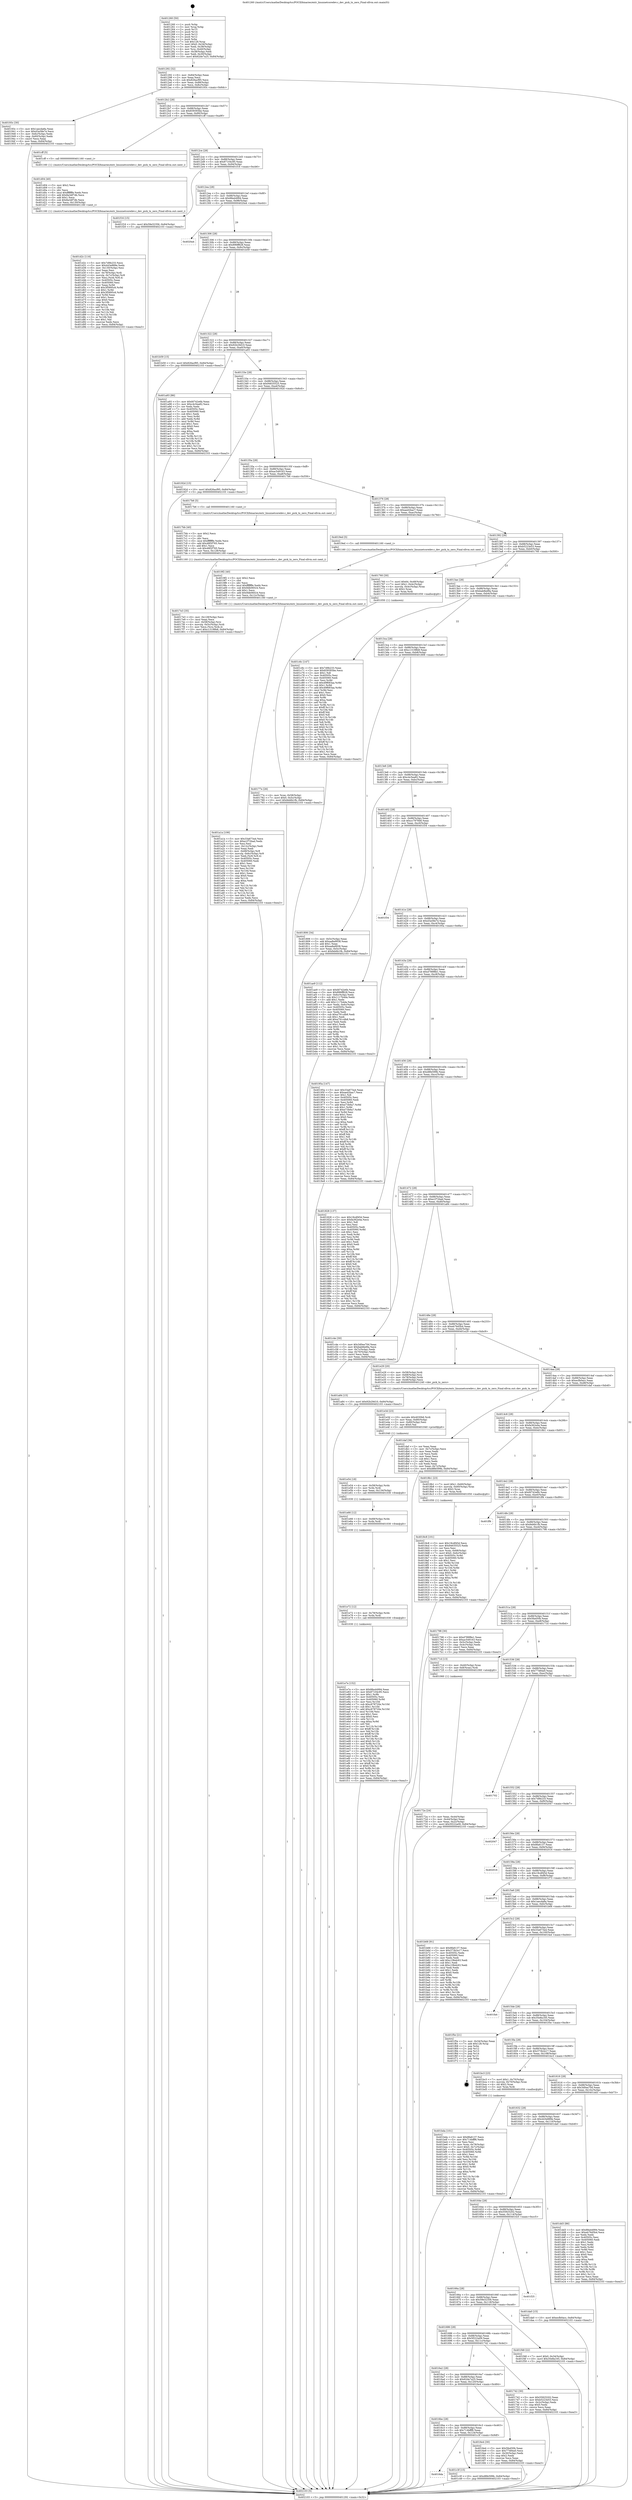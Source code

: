 digraph "0x401260" {
  label = "0x401260 (/mnt/c/Users/mathe/Desktop/tcc/POCII/binaries/extr_linuxnetcoredev.c_dev_pick_tx_zero_Final-ollvm.out::main(0))"
  labelloc = "t"
  node[shape=record]

  Entry [label="",width=0.3,height=0.3,shape=circle,fillcolor=black,style=filled]
  "0x401292" [label="{
     0x401292 [32]\l
     | [instrs]\l
     &nbsp;&nbsp;0x401292 \<+6\>: mov -0x84(%rbp),%eax\l
     &nbsp;&nbsp;0x401298 \<+2\>: mov %eax,%ecx\l
     &nbsp;&nbsp;0x40129a \<+6\>: sub $0x826acf95,%ecx\l
     &nbsp;&nbsp;0x4012a0 \<+6\>: mov %eax,-0x88(%rbp)\l
     &nbsp;&nbsp;0x4012a6 \<+6\>: mov %ecx,-0x8c(%rbp)\l
     &nbsp;&nbsp;0x4012ac \<+6\>: je 000000000040193c \<main+0x6dc\>\l
  }"]
  "0x40193c" [label="{
     0x40193c [30]\l
     | [instrs]\l
     &nbsp;&nbsp;0x40193c \<+5\>: mov $0x1aecda8a,%eax\l
     &nbsp;&nbsp;0x401941 \<+5\>: mov $0xd3a58e7e,%ecx\l
     &nbsp;&nbsp;0x401946 \<+3\>: mov -0x6c(%rbp),%edx\l
     &nbsp;&nbsp;0x401949 \<+3\>: cmp -0x60(%rbp),%edx\l
     &nbsp;&nbsp;0x40194c \<+3\>: cmovl %ecx,%eax\l
     &nbsp;&nbsp;0x40194f \<+6\>: mov %eax,-0x84(%rbp)\l
     &nbsp;&nbsp;0x401955 \<+5\>: jmp 0000000000402103 \<main+0xea3\>\l
  }"]
  "0x4012b2" [label="{
     0x4012b2 [28]\l
     | [instrs]\l
     &nbsp;&nbsp;0x4012b2 \<+5\>: jmp 00000000004012b7 \<main+0x57\>\l
     &nbsp;&nbsp;0x4012b7 \<+6\>: mov -0x88(%rbp),%eax\l
     &nbsp;&nbsp;0x4012bd \<+5\>: sub $0x839393be,%eax\l
     &nbsp;&nbsp;0x4012c2 \<+6\>: mov %eax,-0x90(%rbp)\l
     &nbsp;&nbsp;0x4012c8 \<+6\>: je 0000000000401cff \<main+0xa9f\>\l
  }"]
  Exit [label="",width=0.3,height=0.3,shape=circle,fillcolor=black,style=filled,peripheries=2]
  "0x401cff" [label="{
     0x401cff [5]\l
     | [instrs]\l
     &nbsp;&nbsp;0x401cff \<+5\>: call 0000000000401160 \<next_i\>\l
     | [calls]\l
     &nbsp;&nbsp;0x401160 \{1\} (/mnt/c/Users/mathe/Desktop/tcc/POCII/binaries/extr_linuxnetcoredev.c_dev_pick_tx_zero_Final-ollvm.out::next_i)\l
  }"]
  "0x4012ce" [label="{
     0x4012ce [28]\l
     | [instrs]\l
     &nbsp;&nbsp;0x4012ce \<+5\>: jmp 00000000004012d3 \<main+0x73\>\l
     &nbsp;&nbsp;0x4012d3 \<+6\>: mov -0x88(%rbp),%eax\l
     &nbsp;&nbsp;0x4012d9 \<+5\>: sub $0x87104c95,%eax\l
     &nbsp;&nbsp;0x4012de \<+6\>: mov %eax,-0x94(%rbp)\l
     &nbsp;&nbsp;0x4012e4 \<+6\>: je 0000000000401f16 \<main+0xcb6\>\l
  }"]
  "0x401e7e" [label="{
     0x401e7e [152]\l
     | [instrs]\l
     &nbsp;&nbsp;0x401e7e \<+5\>: mov $0x88a44994,%eax\l
     &nbsp;&nbsp;0x401e83 \<+5\>: mov $0x87104c95,%ecx\l
     &nbsp;&nbsp;0x401e88 \<+3\>: mov $0x1,%r8b\l
     &nbsp;&nbsp;0x401e8b \<+7\>: mov 0x40505c,%esi\l
     &nbsp;&nbsp;0x401e92 \<+8\>: mov 0x405060,%r9d\l
     &nbsp;&nbsp;0x401e9a \<+3\>: mov %esi,%r10d\l
     &nbsp;&nbsp;0x401e9d \<+7\>: sub $0xc678720e,%r10d\l
     &nbsp;&nbsp;0x401ea4 \<+4\>: sub $0x1,%r10d\l
     &nbsp;&nbsp;0x401ea8 \<+7\>: add $0xc678720e,%r10d\l
     &nbsp;&nbsp;0x401eaf \<+4\>: imul %r10d,%esi\l
     &nbsp;&nbsp;0x401eb3 \<+3\>: and $0x1,%esi\l
     &nbsp;&nbsp;0x401eb6 \<+3\>: cmp $0x0,%esi\l
     &nbsp;&nbsp;0x401eb9 \<+4\>: sete %r11b\l
     &nbsp;&nbsp;0x401ebd \<+4\>: cmp $0xa,%r9d\l
     &nbsp;&nbsp;0x401ec1 \<+3\>: setl %bl\l
     &nbsp;&nbsp;0x401ec4 \<+3\>: mov %r11b,%r14b\l
     &nbsp;&nbsp;0x401ec7 \<+4\>: xor $0xff,%r14b\l
     &nbsp;&nbsp;0x401ecb \<+3\>: mov %bl,%r15b\l
     &nbsp;&nbsp;0x401ece \<+4\>: xor $0xff,%r15b\l
     &nbsp;&nbsp;0x401ed2 \<+4\>: xor $0x0,%r8b\l
     &nbsp;&nbsp;0x401ed6 \<+3\>: mov %r14b,%r12b\l
     &nbsp;&nbsp;0x401ed9 \<+4\>: and $0x0,%r12b\l
     &nbsp;&nbsp;0x401edd \<+3\>: and %r8b,%r11b\l
     &nbsp;&nbsp;0x401ee0 \<+3\>: mov %r15b,%r13b\l
     &nbsp;&nbsp;0x401ee3 \<+4\>: and $0x0,%r13b\l
     &nbsp;&nbsp;0x401ee7 \<+3\>: and %r8b,%bl\l
     &nbsp;&nbsp;0x401eea \<+3\>: or %r11b,%r12b\l
     &nbsp;&nbsp;0x401eed \<+3\>: or %bl,%r13b\l
     &nbsp;&nbsp;0x401ef0 \<+3\>: xor %r13b,%r12b\l
     &nbsp;&nbsp;0x401ef3 \<+3\>: or %r15b,%r14b\l
     &nbsp;&nbsp;0x401ef6 \<+4\>: xor $0xff,%r14b\l
     &nbsp;&nbsp;0x401efa \<+4\>: or $0x0,%r8b\l
     &nbsp;&nbsp;0x401efe \<+3\>: and %r8b,%r14b\l
     &nbsp;&nbsp;0x401f01 \<+3\>: or %r14b,%r12b\l
     &nbsp;&nbsp;0x401f04 \<+4\>: test $0x1,%r12b\l
     &nbsp;&nbsp;0x401f08 \<+3\>: cmovne %ecx,%eax\l
     &nbsp;&nbsp;0x401f0b \<+6\>: mov %eax,-0x84(%rbp)\l
     &nbsp;&nbsp;0x401f11 \<+5\>: jmp 0000000000402103 \<main+0xea3\>\l
  }"]
  "0x401f16" [label="{
     0x401f16 [15]\l
     | [instrs]\l
     &nbsp;&nbsp;0x401f16 \<+10\>: movl $0x59e32356,-0x84(%rbp)\l
     &nbsp;&nbsp;0x401f20 \<+5\>: jmp 0000000000402103 \<main+0xea3\>\l
  }"]
  "0x4012ea" [label="{
     0x4012ea [28]\l
     | [instrs]\l
     &nbsp;&nbsp;0x4012ea \<+5\>: jmp 00000000004012ef \<main+0x8f\>\l
     &nbsp;&nbsp;0x4012ef \<+6\>: mov -0x88(%rbp),%eax\l
     &nbsp;&nbsp;0x4012f5 \<+5\>: sub $0x88a44994,%eax\l
     &nbsp;&nbsp;0x4012fa \<+6\>: mov %eax,-0x98(%rbp)\l
     &nbsp;&nbsp;0x401300 \<+6\>: je 00000000004020a4 \<main+0xe44\>\l
  }"]
  "0x401e72" [label="{
     0x401e72 [12]\l
     | [instrs]\l
     &nbsp;&nbsp;0x401e72 \<+4\>: mov -0x78(%rbp),%rdx\l
     &nbsp;&nbsp;0x401e76 \<+3\>: mov %rdx,%rdi\l
     &nbsp;&nbsp;0x401e79 \<+5\>: call 0000000000401030 \<free@plt\>\l
     | [calls]\l
     &nbsp;&nbsp;0x401030 \{1\} (unknown)\l
  }"]
  "0x4020a4" [label="{
     0x4020a4\l
  }", style=dashed]
  "0x401306" [label="{
     0x401306 [28]\l
     | [instrs]\l
     &nbsp;&nbsp;0x401306 \<+5\>: jmp 000000000040130b \<main+0xab\>\l
     &nbsp;&nbsp;0x40130b \<+6\>: mov -0x88(%rbp),%eax\l
     &nbsp;&nbsp;0x401311 \<+5\>: sub $0x896ff828,%eax\l
     &nbsp;&nbsp;0x401316 \<+6\>: mov %eax,-0x9c(%rbp)\l
     &nbsp;&nbsp;0x40131c \<+6\>: je 0000000000401b59 \<main+0x8f9\>\l
  }"]
  "0x401e66" [label="{
     0x401e66 [12]\l
     | [instrs]\l
     &nbsp;&nbsp;0x401e66 \<+4\>: mov -0x68(%rbp),%rdx\l
     &nbsp;&nbsp;0x401e6a \<+3\>: mov %rdx,%rdi\l
     &nbsp;&nbsp;0x401e6d \<+5\>: call 0000000000401030 \<free@plt\>\l
     | [calls]\l
     &nbsp;&nbsp;0x401030 \{1\} (unknown)\l
  }"]
  "0x401b59" [label="{
     0x401b59 [15]\l
     | [instrs]\l
     &nbsp;&nbsp;0x401b59 \<+10\>: movl $0x826acf95,-0x84(%rbp)\l
     &nbsp;&nbsp;0x401b63 \<+5\>: jmp 0000000000402103 \<main+0xea3\>\l
  }"]
  "0x401322" [label="{
     0x401322 [28]\l
     | [instrs]\l
     &nbsp;&nbsp;0x401322 \<+5\>: jmp 0000000000401327 \<main+0xc7\>\l
     &nbsp;&nbsp;0x401327 \<+6\>: mov -0x88(%rbp),%eax\l
     &nbsp;&nbsp;0x40132d \<+5\>: sub $0x92b29d10,%eax\l
     &nbsp;&nbsp;0x401332 \<+6\>: mov %eax,-0xa0(%rbp)\l
     &nbsp;&nbsp;0x401338 \<+6\>: je 0000000000401a93 \<main+0x833\>\l
  }"]
  "0x401e54" [label="{
     0x401e54 [18]\l
     | [instrs]\l
     &nbsp;&nbsp;0x401e54 \<+4\>: mov -0x58(%rbp),%rdx\l
     &nbsp;&nbsp;0x401e58 \<+3\>: mov %rdx,%rdi\l
     &nbsp;&nbsp;0x401e5b \<+6\>: mov %eax,-0x134(%rbp)\l
     &nbsp;&nbsp;0x401e61 \<+5\>: call 0000000000401030 \<free@plt\>\l
     | [calls]\l
     &nbsp;&nbsp;0x401030 \{1\} (unknown)\l
  }"]
  "0x401a93" [label="{
     0x401a93 [86]\l
     | [instrs]\l
     &nbsp;&nbsp;0x401a93 \<+5\>: mov $0xfd742e6b,%eax\l
     &nbsp;&nbsp;0x401a98 \<+5\>: mov $0xc4c5ea82,%ecx\l
     &nbsp;&nbsp;0x401a9d \<+2\>: xor %edx,%edx\l
     &nbsp;&nbsp;0x401a9f \<+7\>: mov 0x40505c,%esi\l
     &nbsp;&nbsp;0x401aa6 \<+7\>: mov 0x405060,%edi\l
     &nbsp;&nbsp;0x401aad \<+3\>: sub $0x1,%edx\l
     &nbsp;&nbsp;0x401ab0 \<+3\>: mov %esi,%r8d\l
     &nbsp;&nbsp;0x401ab3 \<+3\>: add %edx,%r8d\l
     &nbsp;&nbsp;0x401ab6 \<+4\>: imul %r8d,%esi\l
     &nbsp;&nbsp;0x401aba \<+3\>: and $0x1,%esi\l
     &nbsp;&nbsp;0x401abd \<+3\>: cmp $0x0,%esi\l
     &nbsp;&nbsp;0x401ac0 \<+4\>: sete %r9b\l
     &nbsp;&nbsp;0x401ac4 \<+3\>: cmp $0xa,%edi\l
     &nbsp;&nbsp;0x401ac7 \<+4\>: setl %r10b\l
     &nbsp;&nbsp;0x401acb \<+3\>: mov %r9b,%r11b\l
     &nbsp;&nbsp;0x401ace \<+3\>: and %r10b,%r11b\l
     &nbsp;&nbsp;0x401ad1 \<+3\>: xor %r10b,%r9b\l
     &nbsp;&nbsp;0x401ad4 \<+3\>: or %r9b,%r11b\l
     &nbsp;&nbsp;0x401ad7 \<+4\>: test $0x1,%r11b\l
     &nbsp;&nbsp;0x401adb \<+3\>: cmovne %ecx,%eax\l
     &nbsp;&nbsp;0x401ade \<+6\>: mov %eax,-0x84(%rbp)\l
     &nbsp;&nbsp;0x401ae4 \<+5\>: jmp 0000000000402103 \<main+0xea3\>\l
  }"]
  "0x40133e" [label="{
     0x40133e [28]\l
     | [instrs]\l
     &nbsp;&nbsp;0x40133e \<+5\>: jmp 0000000000401343 \<main+0xe3\>\l
     &nbsp;&nbsp;0x401343 \<+6\>: mov -0x88(%rbp),%eax\l
     &nbsp;&nbsp;0x401349 \<+5\>: sub $0x94635525,%eax\l
     &nbsp;&nbsp;0x40134e \<+6\>: mov %eax,-0xa4(%rbp)\l
     &nbsp;&nbsp;0x401354 \<+6\>: je 000000000040192d \<main+0x6cd\>\l
  }"]
  "0x401e3d" [label="{
     0x401e3d [23]\l
     | [instrs]\l
     &nbsp;&nbsp;0x401e3d \<+10\>: movabs $0x4030b6,%rdi\l
     &nbsp;&nbsp;0x401e47 \<+3\>: mov %eax,-0x80(%rbp)\l
     &nbsp;&nbsp;0x401e4a \<+3\>: mov -0x80(%rbp),%esi\l
     &nbsp;&nbsp;0x401e4d \<+2\>: mov $0x0,%al\l
     &nbsp;&nbsp;0x401e4f \<+5\>: call 0000000000401040 \<printf@plt\>\l
     | [calls]\l
     &nbsp;&nbsp;0x401040 \{1\} (unknown)\l
  }"]
  "0x40192d" [label="{
     0x40192d [15]\l
     | [instrs]\l
     &nbsp;&nbsp;0x40192d \<+10\>: movl $0x826acf95,-0x84(%rbp)\l
     &nbsp;&nbsp;0x401937 \<+5\>: jmp 0000000000402103 \<main+0xea3\>\l
  }"]
  "0x40135a" [label="{
     0x40135a [28]\l
     | [instrs]\l
     &nbsp;&nbsp;0x40135a \<+5\>: jmp 000000000040135f \<main+0xff\>\l
     &nbsp;&nbsp;0x40135f \<+6\>: mov -0x88(%rbp),%eax\l
     &nbsp;&nbsp;0x401365 \<+5\>: sub $0xac549163,%eax\l
     &nbsp;&nbsp;0x40136a \<+6\>: mov %eax,-0xa8(%rbp)\l
     &nbsp;&nbsp;0x401370 \<+6\>: je 00000000004017b6 \<main+0x556\>\l
  }"]
  "0x401d2c" [label="{
     0x401d2c [116]\l
     | [instrs]\l
     &nbsp;&nbsp;0x401d2c \<+5\>: mov $0x7d9b233,%ecx\l
     &nbsp;&nbsp;0x401d31 \<+5\>: mov $0x443e889e,%edx\l
     &nbsp;&nbsp;0x401d36 \<+6\>: mov -0x130(%rbp),%esi\l
     &nbsp;&nbsp;0x401d3c \<+3\>: imul %eax,%esi\l
     &nbsp;&nbsp;0x401d3f \<+4\>: mov -0x78(%rbp),%rdi\l
     &nbsp;&nbsp;0x401d43 \<+4\>: movslq -0x7c(%rbp),%r8\l
     &nbsp;&nbsp;0x401d47 \<+4\>: mov %esi,(%rdi,%r8,4)\l
     &nbsp;&nbsp;0x401d4b \<+7\>: mov 0x40505c,%eax\l
     &nbsp;&nbsp;0x401d52 \<+7\>: mov 0x405060,%esi\l
     &nbsp;&nbsp;0x401d59 \<+3\>: mov %eax,%r9d\l
     &nbsp;&nbsp;0x401d5c \<+7\>: add $0x3f5895c6,%r9d\l
     &nbsp;&nbsp;0x401d63 \<+4\>: sub $0x1,%r9d\l
     &nbsp;&nbsp;0x401d67 \<+7\>: sub $0x3f5895c6,%r9d\l
     &nbsp;&nbsp;0x401d6e \<+4\>: imul %r9d,%eax\l
     &nbsp;&nbsp;0x401d72 \<+3\>: and $0x1,%eax\l
     &nbsp;&nbsp;0x401d75 \<+3\>: cmp $0x0,%eax\l
     &nbsp;&nbsp;0x401d78 \<+4\>: sete %r10b\l
     &nbsp;&nbsp;0x401d7c \<+3\>: cmp $0xa,%esi\l
     &nbsp;&nbsp;0x401d7f \<+4\>: setl %r11b\l
     &nbsp;&nbsp;0x401d83 \<+3\>: mov %r10b,%bl\l
     &nbsp;&nbsp;0x401d86 \<+3\>: and %r11b,%bl\l
     &nbsp;&nbsp;0x401d89 \<+3\>: xor %r11b,%r10b\l
     &nbsp;&nbsp;0x401d8c \<+3\>: or %r10b,%bl\l
     &nbsp;&nbsp;0x401d8f \<+3\>: test $0x1,%bl\l
     &nbsp;&nbsp;0x401d92 \<+3\>: cmovne %edx,%ecx\l
     &nbsp;&nbsp;0x401d95 \<+6\>: mov %ecx,-0x84(%rbp)\l
     &nbsp;&nbsp;0x401d9b \<+5\>: jmp 0000000000402103 \<main+0xea3\>\l
  }"]
  "0x4017b6" [label="{
     0x4017b6 [5]\l
     | [instrs]\l
     &nbsp;&nbsp;0x4017b6 \<+5\>: call 0000000000401160 \<next_i\>\l
     | [calls]\l
     &nbsp;&nbsp;0x401160 \{1\} (/mnt/c/Users/mathe/Desktop/tcc/POCII/binaries/extr_linuxnetcoredev.c_dev_pick_tx_zero_Final-ollvm.out::next_i)\l
  }"]
  "0x401376" [label="{
     0x401376 [28]\l
     | [instrs]\l
     &nbsp;&nbsp;0x401376 \<+5\>: jmp 000000000040137b \<main+0x11b\>\l
     &nbsp;&nbsp;0x40137b \<+6\>: mov -0x88(%rbp),%eax\l
     &nbsp;&nbsp;0x401381 \<+5\>: sub $0xaed2bac7,%eax\l
     &nbsp;&nbsp;0x401386 \<+6\>: mov %eax,-0xac(%rbp)\l
     &nbsp;&nbsp;0x40138c \<+6\>: je 00000000004019ed \<main+0x78d\>\l
  }"]
  "0x401d04" [label="{
     0x401d04 [40]\l
     | [instrs]\l
     &nbsp;&nbsp;0x401d04 \<+5\>: mov $0x2,%ecx\l
     &nbsp;&nbsp;0x401d09 \<+1\>: cltd\l
     &nbsp;&nbsp;0x401d0a \<+2\>: idiv %ecx\l
     &nbsp;&nbsp;0x401d0c \<+6\>: imul $0xfffffffe,%edx,%ecx\l
     &nbsp;&nbsp;0x401d12 \<+6\>: add $0x8a3df7db,%ecx\l
     &nbsp;&nbsp;0x401d18 \<+3\>: add $0x1,%ecx\l
     &nbsp;&nbsp;0x401d1b \<+6\>: sub $0x8a3df7db,%ecx\l
     &nbsp;&nbsp;0x401d21 \<+6\>: mov %ecx,-0x130(%rbp)\l
     &nbsp;&nbsp;0x401d27 \<+5\>: call 0000000000401160 \<next_i\>\l
     | [calls]\l
     &nbsp;&nbsp;0x401160 \{1\} (/mnt/c/Users/mathe/Desktop/tcc/POCII/binaries/extr_linuxnetcoredev.c_dev_pick_tx_zero_Final-ollvm.out::next_i)\l
  }"]
  "0x4019ed" [label="{
     0x4019ed [5]\l
     | [instrs]\l
     &nbsp;&nbsp;0x4019ed \<+5\>: call 0000000000401160 \<next_i\>\l
     | [calls]\l
     &nbsp;&nbsp;0x401160 \{1\} (/mnt/c/Users/mathe/Desktop/tcc/POCII/binaries/extr_linuxnetcoredev.c_dev_pick_tx_zero_Final-ollvm.out::next_i)\l
  }"]
  "0x401392" [label="{
     0x401392 [28]\l
     | [instrs]\l
     &nbsp;&nbsp;0x401392 \<+5\>: jmp 0000000000401397 \<main+0x137\>\l
     &nbsp;&nbsp;0x401397 \<+6\>: mov -0x88(%rbp),%eax\l
     &nbsp;&nbsp;0x40139d \<+5\>: sub $0xb5223e53,%eax\l
     &nbsp;&nbsp;0x4013a2 \<+6\>: mov %eax,-0xb0(%rbp)\l
     &nbsp;&nbsp;0x4013a8 \<+6\>: je 0000000000401760 \<main+0x500\>\l
  }"]
  "0x4016da" [label="{
     0x4016da\l
  }", style=dashed]
  "0x401760" [label="{
     0x401760 [30]\l
     | [instrs]\l
     &nbsp;&nbsp;0x401760 \<+7\>: movl $0x64,-0x48(%rbp)\l
     &nbsp;&nbsp;0x401767 \<+7\>: movl $0x1,-0x4c(%rbp)\l
     &nbsp;&nbsp;0x40176e \<+4\>: movslq -0x4c(%rbp),%rax\l
     &nbsp;&nbsp;0x401772 \<+4\>: shl $0x2,%rax\l
     &nbsp;&nbsp;0x401776 \<+3\>: mov %rax,%rdi\l
     &nbsp;&nbsp;0x401779 \<+5\>: call 0000000000401050 \<malloc@plt\>\l
     | [calls]\l
     &nbsp;&nbsp;0x401050 \{1\} (unknown)\l
  }"]
  "0x4013ae" [label="{
     0x4013ae [28]\l
     | [instrs]\l
     &nbsp;&nbsp;0x4013ae \<+5\>: jmp 00000000004013b3 \<main+0x153\>\l
     &nbsp;&nbsp;0x4013b3 \<+6\>: mov -0x88(%rbp),%eax\l
     &nbsp;&nbsp;0x4013b9 \<+5\>: sub $0xbab8ed9a,%eax\l
     &nbsp;&nbsp;0x4013be \<+6\>: mov %eax,-0xb4(%rbp)\l
     &nbsp;&nbsp;0x4013c4 \<+6\>: je 0000000000401c6c \<main+0xa0c\>\l
  }"]
  "0x401c3f" [label="{
     0x401c3f [15]\l
     | [instrs]\l
     &nbsp;&nbsp;0x401c3f \<+10\>: movl $0xd8fe599b,-0x84(%rbp)\l
     &nbsp;&nbsp;0x401c49 \<+5\>: jmp 0000000000402103 \<main+0xea3\>\l
  }"]
  "0x401c6c" [label="{
     0x401c6c [147]\l
     | [instrs]\l
     &nbsp;&nbsp;0x401c6c \<+5\>: mov $0x7d9b233,%eax\l
     &nbsp;&nbsp;0x401c71 \<+5\>: mov $0x839393be,%ecx\l
     &nbsp;&nbsp;0x401c76 \<+2\>: mov $0x1,%dl\l
     &nbsp;&nbsp;0x401c78 \<+7\>: mov 0x40505c,%esi\l
     &nbsp;&nbsp;0x401c7f \<+7\>: mov 0x405060,%edi\l
     &nbsp;&nbsp;0x401c86 \<+3\>: mov %esi,%r8d\l
     &nbsp;&nbsp;0x401c89 \<+7\>: sub $0x49f683aa,%r8d\l
     &nbsp;&nbsp;0x401c90 \<+4\>: sub $0x1,%r8d\l
     &nbsp;&nbsp;0x401c94 \<+7\>: add $0x49f683aa,%r8d\l
     &nbsp;&nbsp;0x401c9b \<+4\>: imul %r8d,%esi\l
     &nbsp;&nbsp;0x401c9f \<+3\>: and $0x1,%esi\l
     &nbsp;&nbsp;0x401ca2 \<+3\>: cmp $0x0,%esi\l
     &nbsp;&nbsp;0x401ca5 \<+4\>: sete %r9b\l
     &nbsp;&nbsp;0x401ca9 \<+3\>: cmp $0xa,%edi\l
     &nbsp;&nbsp;0x401cac \<+4\>: setl %r10b\l
     &nbsp;&nbsp;0x401cb0 \<+3\>: mov %r9b,%r11b\l
     &nbsp;&nbsp;0x401cb3 \<+4\>: xor $0xff,%r11b\l
     &nbsp;&nbsp;0x401cb7 \<+3\>: mov %r10b,%bl\l
     &nbsp;&nbsp;0x401cba \<+3\>: xor $0xff,%bl\l
     &nbsp;&nbsp;0x401cbd \<+3\>: xor $0x0,%dl\l
     &nbsp;&nbsp;0x401cc0 \<+3\>: mov %r11b,%r14b\l
     &nbsp;&nbsp;0x401cc3 \<+4\>: and $0x0,%r14b\l
     &nbsp;&nbsp;0x401cc7 \<+3\>: and %dl,%r9b\l
     &nbsp;&nbsp;0x401cca \<+3\>: mov %bl,%r15b\l
     &nbsp;&nbsp;0x401ccd \<+4\>: and $0x0,%r15b\l
     &nbsp;&nbsp;0x401cd1 \<+3\>: and %dl,%r10b\l
     &nbsp;&nbsp;0x401cd4 \<+3\>: or %r9b,%r14b\l
     &nbsp;&nbsp;0x401cd7 \<+3\>: or %r10b,%r15b\l
     &nbsp;&nbsp;0x401cda \<+3\>: xor %r15b,%r14b\l
     &nbsp;&nbsp;0x401cdd \<+3\>: or %bl,%r11b\l
     &nbsp;&nbsp;0x401ce0 \<+4\>: xor $0xff,%r11b\l
     &nbsp;&nbsp;0x401ce4 \<+3\>: or $0x0,%dl\l
     &nbsp;&nbsp;0x401ce7 \<+3\>: and %dl,%r11b\l
     &nbsp;&nbsp;0x401cea \<+3\>: or %r11b,%r14b\l
     &nbsp;&nbsp;0x401ced \<+4\>: test $0x1,%r14b\l
     &nbsp;&nbsp;0x401cf1 \<+3\>: cmovne %ecx,%eax\l
     &nbsp;&nbsp;0x401cf4 \<+6\>: mov %eax,-0x84(%rbp)\l
     &nbsp;&nbsp;0x401cfa \<+5\>: jmp 0000000000402103 \<main+0xea3\>\l
  }"]
  "0x4013ca" [label="{
     0x4013ca [28]\l
     | [instrs]\l
     &nbsp;&nbsp;0x4013ca \<+5\>: jmp 00000000004013cf \<main+0x16f\>\l
     &nbsp;&nbsp;0x4013cf \<+6\>: mov -0x88(%rbp),%eax\l
     &nbsp;&nbsp;0x4013d5 \<+5\>: sub $0xc13198b8,%eax\l
     &nbsp;&nbsp;0x4013da \<+6\>: mov %eax,-0xb8(%rbp)\l
     &nbsp;&nbsp;0x4013e0 \<+6\>: je 0000000000401806 \<main+0x5a6\>\l
  }"]
  "0x401bda" [label="{
     0x401bda [101]\l
     | [instrs]\l
     &nbsp;&nbsp;0x401bda \<+5\>: mov $0x8fa6137,%ecx\l
     &nbsp;&nbsp;0x401bdf \<+5\>: mov $0x714bfff6,%edx\l
     &nbsp;&nbsp;0x401be4 \<+2\>: xor %esi,%esi\l
     &nbsp;&nbsp;0x401be6 \<+4\>: mov %rax,-0x78(%rbp)\l
     &nbsp;&nbsp;0x401bea \<+7\>: movl $0x0,-0x7c(%rbp)\l
     &nbsp;&nbsp;0x401bf1 \<+8\>: mov 0x40505c,%r8d\l
     &nbsp;&nbsp;0x401bf9 \<+8\>: mov 0x405060,%r9d\l
     &nbsp;&nbsp;0x401c01 \<+3\>: sub $0x1,%esi\l
     &nbsp;&nbsp;0x401c04 \<+3\>: mov %r8d,%r10d\l
     &nbsp;&nbsp;0x401c07 \<+3\>: add %esi,%r10d\l
     &nbsp;&nbsp;0x401c0a \<+4\>: imul %r10d,%r8d\l
     &nbsp;&nbsp;0x401c0e \<+4\>: and $0x1,%r8d\l
     &nbsp;&nbsp;0x401c12 \<+4\>: cmp $0x0,%r8d\l
     &nbsp;&nbsp;0x401c16 \<+4\>: sete %r11b\l
     &nbsp;&nbsp;0x401c1a \<+4\>: cmp $0xa,%r9d\l
     &nbsp;&nbsp;0x401c1e \<+3\>: setl %bl\l
     &nbsp;&nbsp;0x401c21 \<+3\>: mov %r11b,%r14b\l
     &nbsp;&nbsp;0x401c24 \<+3\>: and %bl,%r14b\l
     &nbsp;&nbsp;0x401c27 \<+3\>: xor %bl,%r11b\l
     &nbsp;&nbsp;0x401c2a \<+3\>: or %r11b,%r14b\l
     &nbsp;&nbsp;0x401c2d \<+4\>: test $0x1,%r14b\l
     &nbsp;&nbsp;0x401c31 \<+3\>: cmovne %edx,%ecx\l
     &nbsp;&nbsp;0x401c34 \<+6\>: mov %ecx,-0x84(%rbp)\l
     &nbsp;&nbsp;0x401c3a \<+5\>: jmp 0000000000402103 \<main+0xea3\>\l
  }"]
  "0x401806" [label="{
     0x401806 [34]\l
     | [instrs]\l
     &nbsp;&nbsp;0x401806 \<+3\>: mov -0x5c(%rbp),%eax\l
     &nbsp;&nbsp;0x401809 \<+5\>: add $0xaa8a9938,%eax\l
     &nbsp;&nbsp;0x40180e \<+3\>: add $0x1,%eax\l
     &nbsp;&nbsp;0x401811 \<+5\>: sub $0xaa8a9938,%eax\l
     &nbsp;&nbsp;0x401816 \<+3\>: mov %eax,-0x5c(%rbp)\l
     &nbsp;&nbsp;0x401819 \<+10\>: movl $0xfeb6b1fb,-0x84(%rbp)\l
     &nbsp;&nbsp;0x401823 \<+5\>: jmp 0000000000402103 \<main+0xea3\>\l
  }"]
  "0x4013e6" [label="{
     0x4013e6 [28]\l
     | [instrs]\l
     &nbsp;&nbsp;0x4013e6 \<+5\>: jmp 00000000004013eb \<main+0x18b\>\l
     &nbsp;&nbsp;0x4013eb \<+6\>: mov -0x88(%rbp),%eax\l
     &nbsp;&nbsp;0x4013f1 \<+5\>: sub $0xc4c5ea82,%eax\l
     &nbsp;&nbsp;0x4013f6 \<+6\>: mov %eax,-0xbc(%rbp)\l
     &nbsp;&nbsp;0x4013fc \<+6\>: je 0000000000401ae9 \<main+0x889\>\l
  }"]
  "0x401a1a" [label="{
     0x401a1a [106]\l
     | [instrs]\l
     &nbsp;&nbsp;0x401a1a \<+5\>: mov $0x33a673a4,%ecx\l
     &nbsp;&nbsp;0x401a1f \<+5\>: mov $0xe1f72bad,%edx\l
     &nbsp;&nbsp;0x401a24 \<+2\>: xor %esi,%esi\l
     &nbsp;&nbsp;0x401a26 \<+6\>: mov -0x12c(%rbp),%edi\l
     &nbsp;&nbsp;0x401a2c \<+3\>: imul %eax,%edi\l
     &nbsp;&nbsp;0x401a2f \<+4\>: mov -0x68(%rbp),%r8\l
     &nbsp;&nbsp;0x401a33 \<+4\>: movslq -0x6c(%rbp),%r9\l
     &nbsp;&nbsp;0x401a37 \<+4\>: mov %edi,(%r8,%r9,4)\l
     &nbsp;&nbsp;0x401a3b \<+7\>: mov 0x40505c,%eax\l
     &nbsp;&nbsp;0x401a42 \<+7\>: mov 0x405060,%edi\l
     &nbsp;&nbsp;0x401a49 \<+3\>: sub $0x1,%esi\l
     &nbsp;&nbsp;0x401a4c \<+3\>: mov %eax,%r10d\l
     &nbsp;&nbsp;0x401a4f \<+3\>: add %esi,%r10d\l
     &nbsp;&nbsp;0x401a52 \<+4\>: imul %r10d,%eax\l
     &nbsp;&nbsp;0x401a56 \<+3\>: and $0x1,%eax\l
     &nbsp;&nbsp;0x401a59 \<+3\>: cmp $0x0,%eax\l
     &nbsp;&nbsp;0x401a5c \<+4\>: sete %r11b\l
     &nbsp;&nbsp;0x401a60 \<+3\>: cmp $0xa,%edi\l
     &nbsp;&nbsp;0x401a63 \<+3\>: setl %bl\l
     &nbsp;&nbsp;0x401a66 \<+3\>: mov %r11b,%r14b\l
     &nbsp;&nbsp;0x401a69 \<+3\>: and %bl,%r14b\l
     &nbsp;&nbsp;0x401a6c \<+3\>: xor %bl,%r11b\l
     &nbsp;&nbsp;0x401a6f \<+3\>: or %r11b,%r14b\l
     &nbsp;&nbsp;0x401a72 \<+4\>: test $0x1,%r14b\l
     &nbsp;&nbsp;0x401a76 \<+3\>: cmovne %edx,%ecx\l
     &nbsp;&nbsp;0x401a79 \<+6\>: mov %ecx,-0x84(%rbp)\l
     &nbsp;&nbsp;0x401a7f \<+5\>: jmp 0000000000402103 \<main+0xea3\>\l
  }"]
  "0x401ae9" [label="{
     0x401ae9 [112]\l
     | [instrs]\l
     &nbsp;&nbsp;0x401ae9 \<+5\>: mov $0xfd742e6b,%eax\l
     &nbsp;&nbsp;0x401aee \<+5\>: mov $0x896ff828,%ecx\l
     &nbsp;&nbsp;0x401af3 \<+3\>: mov -0x6c(%rbp),%edx\l
     &nbsp;&nbsp;0x401af6 \<+6\>: sub $0x1117b4da,%edx\l
     &nbsp;&nbsp;0x401afc \<+3\>: add $0x1,%edx\l
     &nbsp;&nbsp;0x401aff \<+6\>: add $0x1117b4da,%edx\l
     &nbsp;&nbsp;0x401b05 \<+3\>: mov %edx,-0x6c(%rbp)\l
     &nbsp;&nbsp;0x401b08 \<+7\>: mov 0x40505c,%edx\l
     &nbsp;&nbsp;0x401b0f \<+7\>: mov 0x405060,%esi\l
     &nbsp;&nbsp;0x401b16 \<+2\>: mov %edx,%edi\l
     &nbsp;&nbsp;0x401b18 \<+6\>: sub $0xa791cdb8,%edi\l
     &nbsp;&nbsp;0x401b1e \<+3\>: sub $0x1,%edi\l
     &nbsp;&nbsp;0x401b21 \<+6\>: add $0xa791cdb8,%edi\l
     &nbsp;&nbsp;0x401b27 \<+3\>: imul %edi,%edx\l
     &nbsp;&nbsp;0x401b2a \<+3\>: and $0x1,%edx\l
     &nbsp;&nbsp;0x401b2d \<+3\>: cmp $0x0,%edx\l
     &nbsp;&nbsp;0x401b30 \<+4\>: sete %r8b\l
     &nbsp;&nbsp;0x401b34 \<+3\>: cmp $0xa,%esi\l
     &nbsp;&nbsp;0x401b37 \<+4\>: setl %r9b\l
     &nbsp;&nbsp;0x401b3b \<+3\>: mov %r8b,%r10b\l
     &nbsp;&nbsp;0x401b3e \<+3\>: and %r9b,%r10b\l
     &nbsp;&nbsp;0x401b41 \<+3\>: xor %r9b,%r8b\l
     &nbsp;&nbsp;0x401b44 \<+3\>: or %r8b,%r10b\l
     &nbsp;&nbsp;0x401b47 \<+4\>: test $0x1,%r10b\l
     &nbsp;&nbsp;0x401b4b \<+3\>: cmovne %ecx,%eax\l
     &nbsp;&nbsp;0x401b4e \<+6\>: mov %eax,-0x84(%rbp)\l
     &nbsp;&nbsp;0x401b54 \<+5\>: jmp 0000000000402103 \<main+0xea3\>\l
  }"]
  "0x401402" [label="{
     0x401402 [28]\l
     | [instrs]\l
     &nbsp;&nbsp;0x401402 \<+5\>: jmp 0000000000401407 \<main+0x1a7\>\l
     &nbsp;&nbsp;0x401407 \<+6\>: mov -0x88(%rbp),%eax\l
     &nbsp;&nbsp;0x40140d \<+5\>: sub $0xcc797846,%eax\l
     &nbsp;&nbsp;0x401412 \<+6\>: mov %eax,-0xc0(%rbp)\l
     &nbsp;&nbsp;0x401418 \<+6\>: je 0000000000401f34 \<main+0xcd4\>\l
  }"]
  "0x4019f2" [label="{
     0x4019f2 [40]\l
     | [instrs]\l
     &nbsp;&nbsp;0x4019f2 \<+5\>: mov $0x2,%ecx\l
     &nbsp;&nbsp;0x4019f7 \<+1\>: cltd\l
     &nbsp;&nbsp;0x4019f8 \<+2\>: idiv %ecx\l
     &nbsp;&nbsp;0x4019fa \<+6\>: imul $0xfffffffe,%edx,%ecx\l
     &nbsp;&nbsp;0x401a00 \<+6\>: sub $0x9db06024,%ecx\l
     &nbsp;&nbsp;0x401a06 \<+3\>: add $0x1,%ecx\l
     &nbsp;&nbsp;0x401a09 \<+6\>: add $0x9db06024,%ecx\l
     &nbsp;&nbsp;0x401a0f \<+6\>: mov %ecx,-0x12c(%rbp)\l
     &nbsp;&nbsp;0x401a15 \<+5\>: call 0000000000401160 \<next_i\>\l
     | [calls]\l
     &nbsp;&nbsp;0x401160 \{1\} (/mnt/c/Users/mathe/Desktop/tcc/POCII/binaries/extr_linuxnetcoredev.c_dev_pick_tx_zero_Final-ollvm.out::next_i)\l
  }"]
  "0x401f34" [label="{
     0x401f34\l
  }", style=dashed]
  "0x40141e" [label="{
     0x40141e [28]\l
     | [instrs]\l
     &nbsp;&nbsp;0x40141e \<+5\>: jmp 0000000000401423 \<main+0x1c3\>\l
     &nbsp;&nbsp;0x401423 \<+6\>: mov -0x88(%rbp),%eax\l
     &nbsp;&nbsp;0x401429 \<+5\>: sub $0xd3a58e7e,%eax\l
     &nbsp;&nbsp;0x40142e \<+6\>: mov %eax,-0xc4(%rbp)\l
     &nbsp;&nbsp;0x401434 \<+6\>: je 000000000040195a \<main+0x6fa\>\l
  }"]
  "0x4018c8" [label="{
     0x4018c8 [101]\l
     | [instrs]\l
     &nbsp;&nbsp;0x4018c8 \<+5\>: mov $0x19cdf45d,%ecx\l
     &nbsp;&nbsp;0x4018cd \<+5\>: mov $0x94635525,%edx\l
     &nbsp;&nbsp;0x4018d2 \<+2\>: xor %esi,%esi\l
     &nbsp;&nbsp;0x4018d4 \<+4\>: mov %rax,-0x68(%rbp)\l
     &nbsp;&nbsp;0x4018d8 \<+7\>: movl $0x0,-0x6c(%rbp)\l
     &nbsp;&nbsp;0x4018df \<+8\>: mov 0x40505c,%r8d\l
     &nbsp;&nbsp;0x4018e7 \<+8\>: mov 0x405060,%r9d\l
     &nbsp;&nbsp;0x4018ef \<+3\>: sub $0x1,%esi\l
     &nbsp;&nbsp;0x4018f2 \<+3\>: mov %r8d,%r10d\l
     &nbsp;&nbsp;0x4018f5 \<+3\>: add %esi,%r10d\l
     &nbsp;&nbsp;0x4018f8 \<+4\>: imul %r10d,%r8d\l
     &nbsp;&nbsp;0x4018fc \<+4\>: and $0x1,%r8d\l
     &nbsp;&nbsp;0x401900 \<+4\>: cmp $0x0,%r8d\l
     &nbsp;&nbsp;0x401904 \<+4\>: sete %r11b\l
     &nbsp;&nbsp;0x401908 \<+4\>: cmp $0xa,%r9d\l
     &nbsp;&nbsp;0x40190c \<+3\>: setl %bl\l
     &nbsp;&nbsp;0x40190f \<+3\>: mov %r11b,%r14b\l
     &nbsp;&nbsp;0x401912 \<+3\>: and %bl,%r14b\l
     &nbsp;&nbsp;0x401915 \<+3\>: xor %bl,%r11b\l
     &nbsp;&nbsp;0x401918 \<+3\>: or %r11b,%r14b\l
     &nbsp;&nbsp;0x40191b \<+4\>: test $0x1,%r14b\l
     &nbsp;&nbsp;0x40191f \<+3\>: cmovne %edx,%ecx\l
     &nbsp;&nbsp;0x401922 \<+6\>: mov %ecx,-0x84(%rbp)\l
     &nbsp;&nbsp;0x401928 \<+5\>: jmp 0000000000402103 \<main+0xea3\>\l
  }"]
  "0x40195a" [label="{
     0x40195a [147]\l
     | [instrs]\l
     &nbsp;&nbsp;0x40195a \<+5\>: mov $0x33a673a4,%eax\l
     &nbsp;&nbsp;0x40195f \<+5\>: mov $0xaed2bac7,%ecx\l
     &nbsp;&nbsp;0x401964 \<+2\>: mov $0x1,%dl\l
     &nbsp;&nbsp;0x401966 \<+7\>: mov 0x40505c,%esi\l
     &nbsp;&nbsp;0x40196d \<+7\>: mov 0x405060,%edi\l
     &nbsp;&nbsp;0x401974 \<+3\>: mov %esi,%r8d\l
     &nbsp;&nbsp;0x401977 \<+7\>: add $0xe73b6a7,%r8d\l
     &nbsp;&nbsp;0x40197e \<+4\>: sub $0x1,%r8d\l
     &nbsp;&nbsp;0x401982 \<+7\>: sub $0xe73b6a7,%r8d\l
     &nbsp;&nbsp;0x401989 \<+4\>: imul %r8d,%esi\l
     &nbsp;&nbsp;0x40198d \<+3\>: and $0x1,%esi\l
     &nbsp;&nbsp;0x401990 \<+3\>: cmp $0x0,%esi\l
     &nbsp;&nbsp;0x401993 \<+4\>: sete %r9b\l
     &nbsp;&nbsp;0x401997 \<+3\>: cmp $0xa,%edi\l
     &nbsp;&nbsp;0x40199a \<+4\>: setl %r10b\l
     &nbsp;&nbsp;0x40199e \<+3\>: mov %r9b,%r11b\l
     &nbsp;&nbsp;0x4019a1 \<+4\>: xor $0xff,%r11b\l
     &nbsp;&nbsp;0x4019a5 \<+3\>: mov %r10b,%bl\l
     &nbsp;&nbsp;0x4019a8 \<+3\>: xor $0xff,%bl\l
     &nbsp;&nbsp;0x4019ab \<+3\>: xor $0x1,%dl\l
     &nbsp;&nbsp;0x4019ae \<+3\>: mov %r11b,%r14b\l
     &nbsp;&nbsp;0x4019b1 \<+4\>: and $0xff,%r14b\l
     &nbsp;&nbsp;0x4019b5 \<+3\>: and %dl,%r9b\l
     &nbsp;&nbsp;0x4019b8 \<+3\>: mov %bl,%r15b\l
     &nbsp;&nbsp;0x4019bb \<+4\>: and $0xff,%r15b\l
     &nbsp;&nbsp;0x4019bf \<+3\>: and %dl,%r10b\l
     &nbsp;&nbsp;0x4019c2 \<+3\>: or %r9b,%r14b\l
     &nbsp;&nbsp;0x4019c5 \<+3\>: or %r10b,%r15b\l
     &nbsp;&nbsp;0x4019c8 \<+3\>: xor %r15b,%r14b\l
     &nbsp;&nbsp;0x4019cb \<+3\>: or %bl,%r11b\l
     &nbsp;&nbsp;0x4019ce \<+4\>: xor $0xff,%r11b\l
     &nbsp;&nbsp;0x4019d2 \<+3\>: or $0x1,%dl\l
     &nbsp;&nbsp;0x4019d5 \<+3\>: and %dl,%r11b\l
     &nbsp;&nbsp;0x4019d8 \<+3\>: or %r11b,%r14b\l
     &nbsp;&nbsp;0x4019db \<+4\>: test $0x1,%r14b\l
     &nbsp;&nbsp;0x4019df \<+3\>: cmovne %ecx,%eax\l
     &nbsp;&nbsp;0x4019e2 \<+6\>: mov %eax,-0x84(%rbp)\l
     &nbsp;&nbsp;0x4019e8 \<+5\>: jmp 0000000000402103 \<main+0xea3\>\l
  }"]
  "0x40143a" [label="{
     0x40143a [28]\l
     | [instrs]\l
     &nbsp;&nbsp;0x40143a \<+5\>: jmp 000000000040143f \<main+0x1df\>\l
     &nbsp;&nbsp;0x40143f \<+6\>: mov -0x88(%rbp),%eax\l
     &nbsp;&nbsp;0x401445 \<+5\>: sub $0xd789f8e1,%eax\l
     &nbsp;&nbsp;0x40144a \<+6\>: mov %eax,-0xc8(%rbp)\l
     &nbsp;&nbsp;0x401450 \<+6\>: je 0000000000401828 \<main+0x5c8\>\l
  }"]
  "0x4017e3" [label="{
     0x4017e3 [35]\l
     | [instrs]\l
     &nbsp;&nbsp;0x4017e3 \<+6\>: mov -0x128(%rbp),%ecx\l
     &nbsp;&nbsp;0x4017e9 \<+3\>: imul %eax,%ecx\l
     &nbsp;&nbsp;0x4017ec \<+4\>: mov -0x58(%rbp),%rsi\l
     &nbsp;&nbsp;0x4017f0 \<+4\>: movslq -0x5c(%rbp),%rdi\l
     &nbsp;&nbsp;0x4017f4 \<+3\>: mov %ecx,(%rsi,%rdi,4)\l
     &nbsp;&nbsp;0x4017f7 \<+10\>: movl $0xc13198b8,-0x84(%rbp)\l
     &nbsp;&nbsp;0x401801 \<+5\>: jmp 0000000000402103 \<main+0xea3\>\l
  }"]
  "0x401828" [label="{
     0x401828 [137]\l
     | [instrs]\l
     &nbsp;&nbsp;0x401828 \<+5\>: mov $0x19cdf45d,%eax\l
     &nbsp;&nbsp;0x40182d \<+5\>: mov $0xfa362e4a,%ecx\l
     &nbsp;&nbsp;0x401832 \<+2\>: mov $0x1,%dl\l
     &nbsp;&nbsp;0x401834 \<+2\>: xor %esi,%esi\l
     &nbsp;&nbsp;0x401836 \<+7\>: mov 0x40505c,%edi\l
     &nbsp;&nbsp;0x40183d \<+8\>: mov 0x405060,%r8d\l
     &nbsp;&nbsp;0x401845 \<+3\>: sub $0x1,%esi\l
     &nbsp;&nbsp;0x401848 \<+3\>: mov %edi,%r9d\l
     &nbsp;&nbsp;0x40184b \<+3\>: add %esi,%r9d\l
     &nbsp;&nbsp;0x40184e \<+4\>: imul %r9d,%edi\l
     &nbsp;&nbsp;0x401852 \<+3\>: and $0x1,%edi\l
     &nbsp;&nbsp;0x401855 \<+3\>: cmp $0x0,%edi\l
     &nbsp;&nbsp;0x401858 \<+4\>: sete %r10b\l
     &nbsp;&nbsp;0x40185c \<+4\>: cmp $0xa,%r8d\l
     &nbsp;&nbsp;0x401860 \<+4\>: setl %r11b\l
     &nbsp;&nbsp;0x401864 \<+3\>: mov %r10b,%bl\l
     &nbsp;&nbsp;0x401867 \<+3\>: xor $0xff,%bl\l
     &nbsp;&nbsp;0x40186a \<+3\>: mov %r11b,%r14b\l
     &nbsp;&nbsp;0x40186d \<+4\>: xor $0xff,%r14b\l
     &nbsp;&nbsp;0x401871 \<+3\>: xor $0x0,%dl\l
     &nbsp;&nbsp;0x401874 \<+3\>: mov %bl,%r15b\l
     &nbsp;&nbsp;0x401877 \<+4\>: and $0x0,%r15b\l
     &nbsp;&nbsp;0x40187b \<+3\>: and %dl,%r10b\l
     &nbsp;&nbsp;0x40187e \<+3\>: mov %r14b,%r12b\l
     &nbsp;&nbsp;0x401881 \<+4\>: and $0x0,%r12b\l
     &nbsp;&nbsp;0x401885 \<+3\>: and %dl,%r11b\l
     &nbsp;&nbsp;0x401888 \<+3\>: or %r10b,%r15b\l
     &nbsp;&nbsp;0x40188b \<+3\>: or %r11b,%r12b\l
     &nbsp;&nbsp;0x40188e \<+3\>: xor %r12b,%r15b\l
     &nbsp;&nbsp;0x401891 \<+3\>: or %r14b,%bl\l
     &nbsp;&nbsp;0x401894 \<+3\>: xor $0xff,%bl\l
     &nbsp;&nbsp;0x401897 \<+3\>: or $0x0,%dl\l
     &nbsp;&nbsp;0x40189a \<+2\>: and %dl,%bl\l
     &nbsp;&nbsp;0x40189c \<+3\>: or %bl,%r15b\l
     &nbsp;&nbsp;0x40189f \<+4\>: test $0x1,%r15b\l
     &nbsp;&nbsp;0x4018a3 \<+3\>: cmovne %ecx,%eax\l
     &nbsp;&nbsp;0x4018a6 \<+6\>: mov %eax,-0x84(%rbp)\l
     &nbsp;&nbsp;0x4018ac \<+5\>: jmp 0000000000402103 \<main+0xea3\>\l
  }"]
  "0x401456" [label="{
     0x401456 [28]\l
     | [instrs]\l
     &nbsp;&nbsp;0x401456 \<+5\>: jmp 000000000040145b \<main+0x1fb\>\l
     &nbsp;&nbsp;0x40145b \<+6\>: mov -0x88(%rbp),%eax\l
     &nbsp;&nbsp;0x401461 \<+5\>: sub $0xd8fe599b,%eax\l
     &nbsp;&nbsp;0x401466 \<+6\>: mov %eax,-0xcc(%rbp)\l
     &nbsp;&nbsp;0x40146c \<+6\>: je 0000000000401c4e \<main+0x9ee\>\l
  }"]
  "0x4017bb" [label="{
     0x4017bb [40]\l
     | [instrs]\l
     &nbsp;&nbsp;0x4017bb \<+5\>: mov $0x2,%ecx\l
     &nbsp;&nbsp;0x4017c0 \<+1\>: cltd\l
     &nbsp;&nbsp;0x4017c1 \<+2\>: idiv %ecx\l
     &nbsp;&nbsp;0x4017c3 \<+6\>: imul $0xfffffffe,%edx,%ecx\l
     &nbsp;&nbsp;0x4017c9 \<+6\>: add $0x48f2f765,%ecx\l
     &nbsp;&nbsp;0x4017cf \<+3\>: add $0x1,%ecx\l
     &nbsp;&nbsp;0x4017d2 \<+6\>: sub $0x48f2f765,%ecx\l
     &nbsp;&nbsp;0x4017d8 \<+6\>: mov %ecx,-0x128(%rbp)\l
     &nbsp;&nbsp;0x4017de \<+5\>: call 0000000000401160 \<next_i\>\l
     | [calls]\l
     &nbsp;&nbsp;0x401160 \{1\} (/mnt/c/Users/mathe/Desktop/tcc/POCII/binaries/extr_linuxnetcoredev.c_dev_pick_tx_zero_Final-ollvm.out::next_i)\l
  }"]
  "0x401c4e" [label="{
     0x401c4e [30]\l
     | [instrs]\l
     &nbsp;&nbsp;0x401c4e \<+5\>: mov $0x3d0ea70d,%eax\l
     &nbsp;&nbsp;0x401c53 \<+5\>: mov $0xbab8ed9a,%ecx\l
     &nbsp;&nbsp;0x401c58 \<+3\>: mov -0x7c(%rbp),%edx\l
     &nbsp;&nbsp;0x401c5b \<+3\>: cmp -0x70(%rbp),%edx\l
     &nbsp;&nbsp;0x401c5e \<+3\>: cmovl %ecx,%eax\l
     &nbsp;&nbsp;0x401c61 \<+6\>: mov %eax,-0x84(%rbp)\l
     &nbsp;&nbsp;0x401c67 \<+5\>: jmp 0000000000402103 \<main+0xea3\>\l
  }"]
  "0x401472" [label="{
     0x401472 [28]\l
     | [instrs]\l
     &nbsp;&nbsp;0x401472 \<+5\>: jmp 0000000000401477 \<main+0x217\>\l
     &nbsp;&nbsp;0x401477 \<+6\>: mov -0x88(%rbp),%eax\l
     &nbsp;&nbsp;0x40147d \<+5\>: sub $0xe1f72bad,%eax\l
     &nbsp;&nbsp;0x401482 \<+6\>: mov %eax,-0xd0(%rbp)\l
     &nbsp;&nbsp;0x401488 \<+6\>: je 0000000000401a84 \<main+0x824\>\l
  }"]
  "0x40177e" [label="{
     0x40177e [26]\l
     | [instrs]\l
     &nbsp;&nbsp;0x40177e \<+4\>: mov %rax,-0x58(%rbp)\l
     &nbsp;&nbsp;0x401782 \<+7\>: movl $0x0,-0x5c(%rbp)\l
     &nbsp;&nbsp;0x401789 \<+10\>: movl $0xfeb6b1fb,-0x84(%rbp)\l
     &nbsp;&nbsp;0x401793 \<+5\>: jmp 0000000000402103 \<main+0xea3\>\l
  }"]
  "0x401a84" [label="{
     0x401a84 [15]\l
     | [instrs]\l
     &nbsp;&nbsp;0x401a84 \<+10\>: movl $0x92b29d10,-0x84(%rbp)\l
     &nbsp;&nbsp;0x401a8e \<+5\>: jmp 0000000000402103 \<main+0xea3\>\l
  }"]
  "0x40148e" [label="{
     0x40148e [28]\l
     | [instrs]\l
     &nbsp;&nbsp;0x40148e \<+5\>: jmp 0000000000401493 \<main+0x233\>\l
     &nbsp;&nbsp;0x401493 \<+6\>: mov -0x88(%rbp),%eax\l
     &nbsp;&nbsp;0x401499 \<+5\>: sub $0xeb76d5b4,%eax\l
     &nbsp;&nbsp;0x40149e \<+6\>: mov %eax,-0xd4(%rbp)\l
     &nbsp;&nbsp;0x4014a4 \<+6\>: je 0000000000401e29 \<main+0xbc9\>\l
  }"]
  "0x40172a" [label="{
     0x40172a [24]\l
     | [instrs]\l
     &nbsp;&nbsp;0x40172a \<+3\>: mov %eax,-0x44(%rbp)\l
     &nbsp;&nbsp;0x40172d \<+3\>: mov -0x44(%rbp),%eax\l
     &nbsp;&nbsp;0x401730 \<+3\>: mov %eax,-0x2c(%rbp)\l
     &nbsp;&nbsp;0x401733 \<+10\>: movl $0x5f222a09,-0x84(%rbp)\l
     &nbsp;&nbsp;0x40173d \<+5\>: jmp 0000000000402103 \<main+0xea3\>\l
  }"]
  "0x401e29" [label="{
     0x401e29 [20]\l
     | [instrs]\l
     &nbsp;&nbsp;0x401e29 \<+4\>: mov -0x58(%rbp),%rdi\l
     &nbsp;&nbsp;0x401e2d \<+4\>: mov -0x68(%rbp),%rsi\l
     &nbsp;&nbsp;0x401e31 \<+4\>: mov -0x78(%rbp),%rdx\l
     &nbsp;&nbsp;0x401e35 \<+3\>: mov -0x48(%rbp),%ecx\l
     &nbsp;&nbsp;0x401e38 \<+5\>: call 0000000000401240 \<dev_pick_tx_zero\>\l
     | [calls]\l
     &nbsp;&nbsp;0x401240 \{1\} (/mnt/c/Users/mathe/Desktop/tcc/POCII/binaries/extr_linuxnetcoredev.c_dev_pick_tx_zero_Final-ollvm.out::dev_pick_tx_zero)\l
  }"]
  "0x4014aa" [label="{
     0x4014aa [28]\l
     | [instrs]\l
     &nbsp;&nbsp;0x4014aa \<+5\>: jmp 00000000004014af \<main+0x24f\>\l
     &nbsp;&nbsp;0x4014af \<+6\>: mov -0x88(%rbp),%eax\l
     &nbsp;&nbsp;0x4014b5 \<+5\>: sub $0xecfb0acc,%eax\l
     &nbsp;&nbsp;0x4014ba \<+6\>: mov %eax,-0xd8(%rbp)\l
     &nbsp;&nbsp;0x4014c0 \<+6\>: je 0000000000401daf \<main+0xb4f\>\l
  }"]
  "0x401260" [label="{
     0x401260 [50]\l
     | [instrs]\l
     &nbsp;&nbsp;0x401260 \<+1\>: push %rbp\l
     &nbsp;&nbsp;0x401261 \<+3\>: mov %rsp,%rbp\l
     &nbsp;&nbsp;0x401264 \<+2\>: push %r15\l
     &nbsp;&nbsp;0x401266 \<+2\>: push %r14\l
     &nbsp;&nbsp;0x401268 \<+2\>: push %r13\l
     &nbsp;&nbsp;0x40126a \<+2\>: push %r12\l
     &nbsp;&nbsp;0x40126c \<+1\>: push %rbx\l
     &nbsp;&nbsp;0x40126d \<+7\>: sub $0x128,%rsp\l
     &nbsp;&nbsp;0x401274 \<+7\>: movl $0x0,-0x34(%rbp)\l
     &nbsp;&nbsp;0x40127b \<+3\>: mov %edi,-0x38(%rbp)\l
     &nbsp;&nbsp;0x40127e \<+4\>: mov %rsi,-0x40(%rbp)\l
     &nbsp;&nbsp;0x401282 \<+3\>: mov -0x38(%rbp),%edi\l
     &nbsp;&nbsp;0x401285 \<+3\>: mov %edi,-0x30(%rbp)\l
     &nbsp;&nbsp;0x401288 \<+10\>: movl $0x62de7a25,-0x84(%rbp)\l
  }"]
  "0x401daf" [label="{
     0x401daf [36]\l
     | [instrs]\l
     &nbsp;&nbsp;0x401daf \<+2\>: xor %eax,%eax\l
     &nbsp;&nbsp;0x401db1 \<+3\>: mov -0x7c(%rbp),%ecx\l
     &nbsp;&nbsp;0x401db4 \<+2\>: mov %eax,%edx\l
     &nbsp;&nbsp;0x401db6 \<+2\>: sub %ecx,%edx\l
     &nbsp;&nbsp;0x401db8 \<+2\>: mov %eax,%ecx\l
     &nbsp;&nbsp;0x401dba \<+3\>: sub $0x1,%ecx\l
     &nbsp;&nbsp;0x401dbd \<+2\>: add %ecx,%edx\l
     &nbsp;&nbsp;0x401dbf \<+2\>: sub %edx,%eax\l
     &nbsp;&nbsp;0x401dc1 \<+3\>: mov %eax,-0x7c(%rbp)\l
     &nbsp;&nbsp;0x401dc4 \<+10\>: movl $0xd8fe599b,-0x84(%rbp)\l
     &nbsp;&nbsp;0x401dce \<+5\>: jmp 0000000000402103 \<main+0xea3\>\l
  }"]
  "0x4014c6" [label="{
     0x4014c6 [28]\l
     | [instrs]\l
     &nbsp;&nbsp;0x4014c6 \<+5\>: jmp 00000000004014cb \<main+0x26b\>\l
     &nbsp;&nbsp;0x4014cb \<+6\>: mov -0x88(%rbp),%eax\l
     &nbsp;&nbsp;0x4014d1 \<+5\>: sub $0xfa362e4a,%eax\l
     &nbsp;&nbsp;0x4014d6 \<+6\>: mov %eax,-0xdc(%rbp)\l
     &nbsp;&nbsp;0x4014dc \<+6\>: je 00000000004018b1 \<main+0x651\>\l
  }"]
  "0x402103" [label="{
     0x402103 [5]\l
     | [instrs]\l
     &nbsp;&nbsp;0x402103 \<+5\>: jmp 0000000000401292 \<main+0x32\>\l
  }"]
  "0x4018b1" [label="{
     0x4018b1 [23]\l
     | [instrs]\l
     &nbsp;&nbsp;0x4018b1 \<+7\>: movl $0x1,-0x60(%rbp)\l
     &nbsp;&nbsp;0x4018b8 \<+4\>: movslq -0x60(%rbp),%rax\l
     &nbsp;&nbsp;0x4018bc \<+4\>: shl $0x2,%rax\l
     &nbsp;&nbsp;0x4018c0 \<+3\>: mov %rax,%rdi\l
     &nbsp;&nbsp;0x4018c3 \<+5\>: call 0000000000401050 \<malloc@plt\>\l
     | [calls]\l
     &nbsp;&nbsp;0x401050 \{1\} (unknown)\l
  }"]
  "0x4014e2" [label="{
     0x4014e2 [28]\l
     | [instrs]\l
     &nbsp;&nbsp;0x4014e2 \<+5\>: jmp 00000000004014e7 \<main+0x287\>\l
     &nbsp;&nbsp;0x4014e7 \<+6\>: mov -0x88(%rbp),%eax\l
     &nbsp;&nbsp;0x4014ed \<+5\>: sub $0xfd742e6b,%eax\l
     &nbsp;&nbsp;0x4014f2 \<+6\>: mov %eax,-0xe0(%rbp)\l
     &nbsp;&nbsp;0x4014f8 \<+6\>: je 0000000000401ff4 \<main+0xd94\>\l
  }"]
  "0x4016be" [label="{
     0x4016be [28]\l
     | [instrs]\l
     &nbsp;&nbsp;0x4016be \<+5\>: jmp 00000000004016c3 \<main+0x463\>\l
     &nbsp;&nbsp;0x4016c3 \<+6\>: mov -0x88(%rbp),%eax\l
     &nbsp;&nbsp;0x4016c9 \<+5\>: sub $0x714bfff6,%eax\l
     &nbsp;&nbsp;0x4016ce \<+6\>: mov %eax,-0x124(%rbp)\l
     &nbsp;&nbsp;0x4016d4 \<+6\>: je 0000000000401c3f \<main+0x9df\>\l
  }"]
  "0x401ff4" [label="{
     0x401ff4\l
  }", style=dashed]
  "0x4014fe" [label="{
     0x4014fe [28]\l
     | [instrs]\l
     &nbsp;&nbsp;0x4014fe \<+5\>: jmp 0000000000401503 \<main+0x2a3\>\l
     &nbsp;&nbsp;0x401503 \<+6\>: mov -0x88(%rbp),%eax\l
     &nbsp;&nbsp;0x401509 \<+5\>: sub $0xfeb6b1fb,%eax\l
     &nbsp;&nbsp;0x40150e \<+6\>: mov %eax,-0xe4(%rbp)\l
     &nbsp;&nbsp;0x401514 \<+6\>: je 0000000000401798 \<main+0x538\>\l
  }"]
  "0x4016e4" [label="{
     0x4016e4 [30]\l
     | [instrs]\l
     &nbsp;&nbsp;0x4016e4 \<+5\>: mov $0x5fa450b,%eax\l
     &nbsp;&nbsp;0x4016e9 \<+5\>: mov $0x77484a0,%ecx\l
     &nbsp;&nbsp;0x4016ee \<+3\>: mov -0x30(%rbp),%edx\l
     &nbsp;&nbsp;0x4016f1 \<+3\>: cmp $0x2,%edx\l
     &nbsp;&nbsp;0x4016f4 \<+3\>: cmovne %ecx,%eax\l
     &nbsp;&nbsp;0x4016f7 \<+6\>: mov %eax,-0x84(%rbp)\l
     &nbsp;&nbsp;0x4016fd \<+5\>: jmp 0000000000402103 \<main+0xea3\>\l
  }"]
  "0x401798" [label="{
     0x401798 [30]\l
     | [instrs]\l
     &nbsp;&nbsp;0x401798 \<+5\>: mov $0xd789f8e1,%eax\l
     &nbsp;&nbsp;0x40179d \<+5\>: mov $0xac549163,%ecx\l
     &nbsp;&nbsp;0x4017a2 \<+3\>: mov -0x5c(%rbp),%edx\l
     &nbsp;&nbsp;0x4017a5 \<+3\>: cmp -0x4c(%rbp),%edx\l
     &nbsp;&nbsp;0x4017a8 \<+3\>: cmovl %ecx,%eax\l
     &nbsp;&nbsp;0x4017ab \<+6\>: mov %eax,-0x84(%rbp)\l
     &nbsp;&nbsp;0x4017b1 \<+5\>: jmp 0000000000402103 \<main+0xea3\>\l
  }"]
  "0x40151a" [label="{
     0x40151a [28]\l
     | [instrs]\l
     &nbsp;&nbsp;0x40151a \<+5\>: jmp 000000000040151f \<main+0x2bf\>\l
     &nbsp;&nbsp;0x40151f \<+6\>: mov -0x88(%rbp),%eax\l
     &nbsp;&nbsp;0x401525 \<+5\>: sub $0x5fa450b,%eax\l
     &nbsp;&nbsp;0x40152a \<+6\>: mov %eax,-0xe8(%rbp)\l
     &nbsp;&nbsp;0x401530 \<+6\>: je 000000000040171d \<main+0x4bd\>\l
  }"]
  "0x4016a2" [label="{
     0x4016a2 [28]\l
     | [instrs]\l
     &nbsp;&nbsp;0x4016a2 \<+5\>: jmp 00000000004016a7 \<main+0x447\>\l
     &nbsp;&nbsp;0x4016a7 \<+6\>: mov -0x88(%rbp),%eax\l
     &nbsp;&nbsp;0x4016ad \<+5\>: sub $0x62de7a25,%eax\l
     &nbsp;&nbsp;0x4016b2 \<+6\>: mov %eax,-0x120(%rbp)\l
     &nbsp;&nbsp;0x4016b8 \<+6\>: je 00000000004016e4 \<main+0x484\>\l
  }"]
  "0x40171d" [label="{
     0x40171d [13]\l
     | [instrs]\l
     &nbsp;&nbsp;0x40171d \<+4\>: mov -0x40(%rbp),%rax\l
     &nbsp;&nbsp;0x401721 \<+4\>: mov 0x8(%rax),%rdi\l
     &nbsp;&nbsp;0x401725 \<+5\>: call 0000000000401060 \<atoi@plt\>\l
     | [calls]\l
     &nbsp;&nbsp;0x401060 \{1\} (unknown)\l
  }"]
  "0x401536" [label="{
     0x401536 [28]\l
     | [instrs]\l
     &nbsp;&nbsp;0x401536 \<+5\>: jmp 000000000040153b \<main+0x2db\>\l
     &nbsp;&nbsp;0x40153b \<+6\>: mov -0x88(%rbp),%eax\l
     &nbsp;&nbsp;0x401541 \<+5\>: sub $0x77484a0,%eax\l
     &nbsp;&nbsp;0x401546 \<+6\>: mov %eax,-0xec(%rbp)\l
     &nbsp;&nbsp;0x40154c \<+6\>: je 0000000000401702 \<main+0x4a2\>\l
  }"]
  "0x401742" [label="{
     0x401742 [30]\l
     | [instrs]\l
     &nbsp;&nbsp;0x401742 \<+5\>: mov $0x55925202,%eax\l
     &nbsp;&nbsp;0x401747 \<+5\>: mov $0xb5223e53,%ecx\l
     &nbsp;&nbsp;0x40174c \<+3\>: mov -0x2c(%rbp),%edx\l
     &nbsp;&nbsp;0x40174f \<+3\>: cmp $0x0,%edx\l
     &nbsp;&nbsp;0x401752 \<+3\>: cmove %ecx,%eax\l
     &nbsp;&nbsp;0x401755 \<+6\>: mov %eax,-0x84(%rbp)\l
     &nbsp;&nbsp;0x40175b \<+5\>: jmp 0000000000402103 \<main+0xea3\>\l
  }"]
  "0x401702" [label="{
     0x401702\l
  }", style=dashed]
  "0x401552" [label="{
     0x401552 [28]\l
     | [instrs]\l
     &nbsp;&nbsp;0x401552 \<+5\>: jmp 0000000000401557 \<main+0x2f7\>\l
     &nbsp;&nbsp;0x401557 \<+6\>: mov -0x88(%rbp),%eax\l
     &nbsp;&nbsp;0x40155d \<+5\>: sub $0x7d9b233,%eax\l
     &nbsp;&nbsp;0x401562 \<+6\>: mov %eax,-0xf0(%rbp)\l
     &nbsp;&nbsp;0x401568 \<+6\>: je 0000000000402047 \<main+0xde7\>\l
  }"]
  "0x401686" [label="{
     0x401686 [28]\l
     | [instrs]\l
     &nbsp;&nbsp;0x401686 \<+5\>: jmp 000000000040168b \<main+0x42b\>\l
     &nbsp;&nbsp;0x40168b \<+6\>: mov -0x88(%rbp),%eax\l
     &nbsp;&nbsp;0x401691 \<+5\>: sub $0x5f222a09,%eax\l
     &nbsp;&nbsp;0x401696 \<+6\>: mov %eax,-0x11c(%rbp)\l
     &nbsp;&nbsp;0x40169c \<+6\>: je 0000000000401742 \<main+0x4e2\>\l
  }"]
  "0x402047" [label="{
     0x402047\l
  }", style=dashed]
  "0x40156e" [label="{
     0x40156e [28]\l
     | [instrs]\l
     &nbsp;&nbsp;0x40156e \<+5\>: jmp 0000000000401573 \<main+0x313\>\l
     &nbsp;&nbsp;0x401573 \<+6\>: mov -0x88(%rbp),%eax\l
     &nbsp;&nbsp;0x401579 \<+5\>: sub $0x8fa6137,%eax\l
     &nbsp;&nbsp;0x40157e \<+6\>: mov %eax,-0xf4(%rbp)\l
     &nbsp;&nbsp;0x401584 \<+6\>: je 0000000000402016 \<main+0xdb6\>\l
  }"]
  "0x401f48" [label="{
     0x401f48 [22]\l
     | [instrs]\l
     &nbsp;&nbsp;0x401f48 \<+7\>: movl $0x0,-0x34(%rbp)\l
     &nbsp;&nbsp;0x401f4f \<+10\>: movl $0x35e8a165,-0x84(%rbp)\l
     &nbsp;&nbsp;0x401f59 \<+5\>: jmp 0000000000402103 \<main+0xea3\>\l
  }"]
  "0x402016" [label="{
     0x402016\l
  }", style=dashed]
  "0x40158a" [label="{
     0x40158a [28]\l
     | [instrs]\l
     &nbsp;&nbsp;0x40158a \<+5\>: jmp 000000000040158f \<main+0x32f\>\l
     &nbsp;&nbsp;0x40158f \<+6\>: mov -0x88(%rbp),%eax\l
     &nbsp;&nbsp;0x401595 \<+5\>: sub $0x19cdf45d,%eax\l
     &nbsp;&nbsp;0x40159a \<+6\>: mov %eax,-0xf8(%rbp)\l
     &nbsp;&nbsp;0x4015a0 \<+6\>: je 0000000000401f73 \<main+0xd13\>\l
  }"]
  "0x40166a" [label="{
     0x40166a [28]\l
     | [instrs]\l
     &nbsp;&nbsp;0x40166a \<+5\>: jmp 000000000040166f \<main+0x40f\>\l
     &nbsp;&nbsp;0x40166f \<+6\>: mov -0x88(%rbp),%eax\l
     &nbsp;&nbsp;0x401675 \<+5\>: sub $0x59e32356,%eax\l
     &nbsp;&nbsp;0x40167a \<+6\>: mov %eax,-0x118(%rbp)\l
     &nbsp;&nbsp;0x401680 \<+6\>: je 0000000000401f48 \<main+0xce8\>\l
  }"]
  "0x401f73" [label="{
     0x401f73\l
  }", style=dashed]
  "0x4015a6" [label="{
     0x4015a6 [28]\l
     | [instrs]\l
     &nbsp;&nbsp;0x4015a6 \<+5\>: jmp 00000000004015ab \<main+0x34b\>\l
     &nbsp;&nbsp;0x4015ab \<+6\>: mov -0x88(%rbp),%eax\l
     &nbsp;&nbsp;0x4015b1 \<+5\>: sub $0x1aecda8a,%eax\l
     &nbsp;&nbsp;0x4015b6 \<+6\>: mov %eax,-0xfc(%rbp)\l
     &nbsp;&nbsp;0x4015bc \<+6\>: je 0000000000401b68 \<main+0x908\>\l
  }"]
  "0x401f25" [label="{
     0x401f25\l
  }", style=dashed]
  "0x401b68" [label="{
     0x401b68 [91]\l
     | [instrs]\l
     &nbsp;&nbsp;0x401b68 \<+5\>: mov $0x8fa6137,%eax\l
     &nbsp;&nbsp;0x401b6d \<+5\>: mov $0x373b2e17,%ecx\l
     &nbsp;&nbsp;0x401b72 \<+7\>: mov 0x40505c,%edx\l
     &nbsp;&nbsp;0x401b79 \<+7\>: mov 0x405060,%esi\l
     &nbsp;&nbsp;0x401b80 \<+2\>: mov %edx,%edi\l
     &nbsp;&nbsp;0x401b82 \<+6\>: add $0xc19bdc63,%edi\l
     &nbsp;&nbsp;0x401b88 \<+3\>: sub $0x1,%edi\l
     &nbsp;&nbsp;0x401b8b \<+6\>: sub $0xc19bdc63,%edi\l
     &nbsp;&nbsp;0x401b91 \<+3\>: imul %edi,%edx\l
     &nbsp;&nbsp;0x401b94 \<+3\>: and $0x1,%edx\l
     &nbsp;&nbsp;0x401b97 \<+3\>: cmp $0x0,%edx\l
     &nbsp;&nbsp;0x401b9a \<+4\>: sete %r8b\l
     &nbsp;&nbsp;0x401b9e \<+3\>: cmp $0xa,%esi\l
     &nbsp;&nbsp;0x401ba1 \<+4\>: setl %r9b\l
     &nbsp;&nbsp;0x401ba5 \<+3\>: mov %r8b,%r10b\l
     &nbsp;&nbsp;0x401ba8 \<+3\>: and %r9b,%r10b\l
     &nbsp;&nbsp;0x401bab \<+3\>: xor %r9b,%r8b\l
     &nbsp;&nbsp;0x401bae \<+3\>: or %r8b,%r10b\l
     &nbsp;&nbsp;0x401bb1 \<+4\>: test $0x1,%r10b\l
     &nbsp;&nbsp;0x401bb5 \<+3\>: cmovne %ecx,%eax\l
     &nbsp;&nbsp;0x401bb8 \<+6\>: mov %eax,-0x84(%rbp)\l
     &nbsp;&nbsp;0x401bbe \<+5\>: jmp 0000000000402103 \<main+0xea3\>\l
  }"]
  "0x4015c2" [label="{
     0x4015c2 [28]\l
     | [instrs]\l
     &nbsp;&nbsp;0x4015c2 \<+5\>: jmp 00000000004015c7 \<main+0x367\>\l
     &nbsp;&nbsp;0x4015c7 \<+6\>: mov -0x88(%rbp),%eax\l
     &nbsp;&nbsp;0x4015cd \<+5\>: sub $0x33a673a4,%eax\l
     &nbsp;&nbsp;0x4015d2 \<+6\>: mov %eax,-0x100(%rbp)\l
     &nbsp;&nbsp;0x4015d8 \<+6\>: je 0000000000401fa4 \<main+0xd44\>\l
  }"]
  "0x40164e" [label="{
     0x40164e [28]\l
     | [instrs]\l
     &nbsp;&nbsp;0x40164e \<+5\>: jmp 0000000000401653 \<main+0x3f3\>\l
     &nbsp;&nbsp;0x401653 \<+6\>: mov -0x88(%rbp),%eax\l
     &nbsp;&nbsp;0x401659 \<+5\>: sub $0x55925202,%eax\l
     &nbsp;&nbsp;0x40165e \<+6\>: mov %eax,-0x114(%rbp)\l
     &nbsp;&nbsp;0x401664 \<+6\>: je 0000000000401f25 \<main+0xcc5\>\l
  }"]
  "0x401fa4" [label="{
     0x401fa4\l
  }", style=dashed]
  "0x4015de" [label="{
     0x4015de [28]\l
     | [instrs]\l
     &nbsp;&nbsp;0x4015de \<+5\>: jmp 00000000004015e3 \<main+0x383\>\l
     &nbsp;&nbsp;0x4015e3 \<+6\>: mov -0x88(%rbp),%eax\l
     &nbsp;&nbsp;0x4015e9 \<+5\>: sub $0x35e8a165,%eax\l
     &nbsp;&nbsp;0x4015ee \<+6\>: mov %eax,-0x104(%rbp)\l
     &nbsp;&nbsp;0x4015f4 \<+6\>: je 0000000000401f5e \<main+0xcfe\>\l
  }"]
  "0x401da0" [label="{
     0x401da0 [15]\l
     | [instrs]\l
     &nbsp;&nbsp;0x401da0 \<+10\>: movl $0xecfb0acc,-0x84(%rbp)\l
     &nbsp;&nbsp;0x401daa \<+5\>: jmp 0000000000402103 \<main+0xea3\>\l
  }"]
  "0x401f5e" [label="{
     0x401f5e [21]\l
     | [instrs]\l
     &nbsp;&nbsp;0x401f5e \<+3\>: mov -0x34(%rbp),%eax\l
     &nbsp;&nbsp;0x401f61 \<+7\>: add $0x128,%rsp\l
     &nbsp;&nbsp;0x401f68 \<+1\>: pop %rbx\l
     &nbsp;&nbsp;0x401f69 \<+2\>: pop %r12\l
     &nbsp;&nbsp;0x401f6b \<+2\>: pop %r13\l
     &nbsp;&nbsp;0x401f6d \<+2\>: pop %r14\l
     &nbsp;&nbsp;0x401f6f \<+2\>: pop %r15\l
     &nbsp;&nbsp;0x401f71 \<+1\>: pop %rbp\l
     &nbsp;&nbsp;0x401f72 \<+1\>: ret\l
  }"]
  "0x4015fa" [label="{
     0x4015fa [28]\l
     | [instrs]\l
     &nbsp;&nbsp;0x4015fa \<+5\>: jmp 00000000004015ff \<main+0x39f\>\l
     &nbsp;&nbsp;0x4015ff \<+6\>: mov -0x88(%rbp),%eax\l
     &nbsp;&nbsp;0x401605 \<+5\>: sub $0x373b2e17,%eax\l
     &nbsp;&nbsp;0x40160a \<+6\>: mov %eax,-0x108(%rbp)\l
     &nbsp;&nbsp;0x401610 \<+6\>: je 0000000000401bc3 \<main+0x963\>\l
  }"]
  "0x401632" [label="{
     0x401632 [28]\l
     | [instrs]\l
     &nbsp;&nbsp;0x401632 \<+5\>: jmp 0000000000401637 \<main+0x3d7\>\l
     &nbsp;&nbsp;0x401637 \<+6\>: mov -0x88(%rbp),%eax\l
     &nbsp;&nbsp;0x40163d \<+5\>: sub $0x443e889e,%eax\l
     &nbsp;&nbsp;0x401642 \<+6\>: mov %eax,-0x110(%rbp)\l
     &nbsp;&nbsp;0x401648 \<+6\>: je 0000000000401da0 \<main+0xb40\>\l
  }"]
  "0x401bc3" [label="{
     0x401bc3 [23]\l
     | [instrs]\l
     &nbsp;&nbsp;0x401bc3 \<+7\>: movl $0x1,-0x70(%rbp)\l
     &nbsp;&nbsp;0x401bca \<+4\>: movslq -0x70(%rbp),%rax\l
     &nbsp;&nbsp;0x401bce \<+4\>: shl $0x2,%rax\l
     &nbsp;&nbsp;0x401bd2 \<+3\>: mov %rax,%rdi\l
     &nbsp;&nbsp;0x401bd5 \<+5\>: call 0000000000401050 \<malloc@plt\>\l
     | [calls]\l
     &nbsp;&nbsp;0x401050 \{1\} (unknown)\l
  }"]
  "0x401616" [label="{
     0x401616 [28]\l
     | [instrs]\l
     &nbsp;&nbsp;0x401616 \<+5\>: jmp 000000000040161b \<main+0x3bb\>\l
     &nbsp;&nbsp;0x40161b \<+6\>: mov -0x88(%rbp),%eax\l
     &nbsp;&nbsp;0x401621 \<+5\>: sub $0x3d0ea70d,%eax\l
     &nbsp;&nbsp;0x401626 \<+6\>: mov %eax,-0x10c(%rbp)\l
     &nbsp;&nbsp;0x40162c \<+6\>: je 0000000000401dd3 \<main+0xb73\>\l
  }"]
  "0x401dd3" [label="{
     0x401dd3 [86]\l
     | [instrs]\l
     &nbsp;&nbsp;0x401dd3 \<+5\>: mov $0x88a44994,%eax\l
     &nbsp;&nbsp;0x401dd8 \<+5\>: mov $0xeb76d5b4,%ecx\l
     &nbsp;&nbsp;0x401ddd \<+2\>: xor %edx,%edx\l
     &nbsp;&nbsp;0x401ddf \<+7\>: mov 0x40505c,%esi\l
     &nbsp;&nbsp;0x401de6 \<+7\>: mov 0x405060,%edi\l
     &nbsp;&nbsp;0x401ded \<+3\>: sub $0x1,%edx\l
     &nbsp;&nbsp;0x401df0 \<+3\>: mov %esi,%r8d\l
     &nbsp;&nbsp;0x401df3 \<+3\>: add %edx,%r8d\l
     &nbsp;&nbsp;0x401df6 \<+4\>: imul %r8d,%esi\l
     &nbsp;&nbsp;0x401dfa \<+3\>: and $0x1,%esi\l
     &nbsp;&nbsp;0x401dfd \<+3\>: cmp $0x0,%esi\l
     &nbsp;&nbsp;0x401e00 \<+4\>: sete %r9b\l
     &nbsp;&nbsp;0x401e04 \<+3\>: cmp $0xa,%edi\l
     &nbsp;&nbsp;0x401e07 \<+4\>: setl %r10b\l
     &nbsp;&nbsp;0x401e0b \<+3\>: mov %r9b,%r11b\l
     &nbsp;&nbsp;0x401e0e \<+3\>: and %r10b,%r11b\l
     &nbsp;&nbsp;0x401e11 \<+3\>: xor %r10b,%r9b\l
     &nbsp;&nbsp;0x401e14 \<+3\>: or %r9b,%r11b\l
     &nbsp;&nbsp;0x401e17 \<+4\>: test $0x1,%r11b\l
     &nbsp;&nbsp;0x401e1b \<+3\>: cmovne %ecx,%eax\l
     &nbsp;&nbsp;0x401e1e \<+6\>: mov %eax,-0x84(%rbp)\l
     &nbsp;&nbsp;0x401e24 \<+5\>: jmp 0000000000402103 \<main+0xea3\>\l
  }"]
  Entry -> "0x401260" [label=" 1"]
  "0x401292" -> "0x40193c" [label=" 2"]
  "0x401292" -> "0x4012b2" [label=" 31"]
  "0x401f5e" -> Exit [label=" 1"]
  "0x4012b2" -> "0x401cff" [label=" 1"]
  "0x4012b2" -> "0x4012ce" [label=" 30"]
  "0x401f48" -> "0x402103" [label=" 1"]
  "0x4012ce" -> "0x401f16" [label=" 1"]
  "0x4012ce" -> "0x4012ea" [label=" 29"]
  "0x401f16" -> "0x402103" [label=" 1"]
  "0x4012ea" -> "0x4020a4" [label=" 0"]
  "0x4012ea" -> "0x401306" [label=" 29"]
  "0x401e7e" -> "0x402103" [label=" 1"]
  "0x401306" -> "0x401b59" [label=" 1"]
  "0x401306" -> "0x401322" [label=" 28"]
  "0x401e72" -> "0x401e7e" [label=" 1"]
  "0x401322" -> "0x401a93" [label=" 1"]
  "0x401322" -> "0x40133e" [label=" 27"]
  "0x401e66" -> "0x401e72" [label=" 1"]
  "0x40133e" -> "0x40192d" [label=" 1"]
  "0x40133e" -> "0x40135a" [label=" 26"]
  "0x401e54" -> "0x401e66" [label=" 1"]
  "0x40135a" -> "0x4017b6" [label=" 1"]
  "0x40135a" -> "0x401376" [label=" 25"]
  "0x401e3d" -> "0x401e54" [label=" 1"]
  "0x401376" -> "0x4019ed" [label=" 1"]
  "0x401376" -> "0x401392" [label=" 24"]
  "0x401e29" -> "0x401e3d" [label=" 1"]
  "0x401392" -> "0x401760" [label=" 1"]
  "0x401392" -> "0x4013ae" [label=" 23"]
  "0x401dd3" -> "0x402103" [label=" 1"]
  "0x4013ae" -> "0x401c6c" [label=" 1"]
  "0x4013ae" -> "0x4013ca" [label=" 22"]
  "0x401daf" -> "0x402103" [label=" 1"]
  "0x4013ca" -> "0x401806" [label=" 1"]
  "0x4013ca" -> "0x4013e6" [label=" 21"]
  "0x401d2c" -> "0x402103" [label=" 1"]
  "0x4013e6" -> "0x401ae9" [label=" 1"]
  "0x4013e6" -> "0x401402" [label=" 20"]
  "0x401d04" -> "0x401d2c" [label=" 1"]
  "0x401402" -> "0x401f34" [label=" 0"]
  "0x401402" -> "0x40141e" [label=" 20"]
  "0x401cff" -> "0x401d04" [label=" 1"]
  "0x40141e" -> "0x40195a" [label=" 1"]
  "0x40141e" -> "0x40143a" [label=" 19"]
  "0x401c6c" -> "0x402103" [label=" 1"]
  "0x40143a" -> "0x401828" [label=" 1"]
  "0x40143a" -> "0x401456" [label=" 18"]
  "0x401c4e" -> "0x402103" [label=" 2"]
  "0x401456" -> "0x401c4e" [label=" 2"]
  "0x401456" -> "0x401472" [label=" 16"]
  "0x401c3f" -> "0x402103" [label=" 1"]
  "0x401472" -> "0x401a84" [label=" 1"]
  "0x401472" -> "0x40148e" [label=" 15"]
  "0x4016be" -> "0x4016da" [label=" 0"]
  "0x40148e" -> "0x401e29" [label=" 1"]
  "0x40148e" -> "0x4014aa" [label=" 14"]
  "0x4016be" -> "0x401c3f" [label=" 1"]
  "0x4014aa" -> "0x401daf" [label=" 1"]
  "0x4014aa" -> "0x4014c6" [label=" 13"]
  "0x401da0" -> "0x402103" [label=" 1"]
  "0x4014c6" -> "0x4018b1" [label=" 1"]
  "0x4014c6" -> "0x4014e2" [label=" 12"]
  "0x401bda" -> "0x402103" [label=" 1"]
  "0x4014e2" -> "0x401ff4" [label=" 0"]
  "0x4014e2" -> "0x4014fe" [label=" 12"]
  "0x401bc3" -> "0x401bda" [label=" 1"]
  "0x4014fe" -> "0x401798" [label=" 2"]
  "0x4014fe" -> "0x40151a" [label=" 10"]
  "0x401b68" -> "0x402103" [label=" 1"]
  "0x40151a" -> "0x40171d" [label=" 1"]
  "0x40151a" -> "0x401536" [label=" 9"]
  "0x401ae9" -> "0x402103" [label=" 1"]
  "0x401536" -> "0x401702" [label=" 0"]
  "0x401536" -> "0x401552" [label=" 9"]
  "0x401a93" -> "0x402103" [label=" 1"]
  "0x401552" -> "0x402047" [label=" 0"]
  "0x401552" -> "0x40156e" [label=" 9"]
  "0x401a1a" -> "0x402103" [label=" 1"]
  "0x40156e" -> "0x402016" [label=" 0"]
  "0x40156e" -> "0x40158a" [label=" 9"]
  "0x4019f2" -> "0x401a1a" [label=" 1"]
  "0x40158a" -> "0x401f73" [label=" 0"]
  "0x40158a" -> "0x4015a6" [label=" 9"]
  "0x40195a" -> "0x402103" [label=" 1"]
  "0x4015a6" -> "0x401b68" [label=" 1"]
  "0x4015a6" -> "0x4015c2" [label=" 8"]
  "0x40193c" -> "0x402103" [label=" 2"]
  "0x4015c2" -> "0x401fa4" [label=" 0"]
  "0x4015c2" -> "0x4015de" [label=" 8"]
  "0x4018c8" -> "0x402103" [label=" 1"]
  "0x4015de" -> "0x401f5e" [label=" 1"]
  "0x4015de" -> "0x4015fa" [label=" 7"]
  "0x4018b1" -> "0x4018c8" [label=" 1"]
  "0x4015fa" -> "0x401bc3" [label=" 1"]
  "0x4015fa" -> "0x401616" [label=" 6"]
  "0x401806" -> "0x402103" [label=" 1"]
  "0x401616" -> "0x401dd3" [label=" 1"]
  "0x401616" -> "0x401632" [label=" 5"]
  "0x401828" -> "0x402103" [label=" 1"]
  "0x401632" -> "0x401da0" [label=" 1"]
  "0x401632" -> "0x40164e" [label=" 4"]
  "0x40192d" -> "0x402103" [label=" 1"]
  "0x40164e" -> "0x401f25" [label=" 0"]
  "0x40164e" -> "0x40166a" [label=" 4"]
  "0x4019ed" -> "0x4019f2" [label=" 1"]
  "0x40166a" -> "0x401f48" [label=" 1"]
  "0x40166a" -> "0x401686" [label=" 3"]
  "0x401a84" -> "0x402103" [label=" 1"]
  "0x401686" -> "0x401742" [label=" 1"]
  "0x401686" -> "0x4016a2" [label=" 2"]
  "0x401b59" -> "0x402103" [label=" 1"]
  "0x4016a2" -> "0x4016e4" [label=" 1"]
  "0x4016a2" -> "0x4016be" [label=" 1"]
  "0x4016e4" -> "0x402103" [label=" 1"]
  "0x401260" -> "0x401292" [label=" 1"]
  "0x402103" -> "0x401292" [label=" 32"]
  "0x40171d" -> "0x40172a" [label=" 1"]
  "0x40172a" -> "0x402103" [label=" 1"]
  "0x401742" -> "0x402103" [label=" 1"]
  "0x401760" -> "0x40177e" [label=" 1"]
  "0x40177e" -> "0x402103" [label=" 1"]
  "0x401798" -> "0x402103" [label=" 2"]
  "0x4017b6" -> "0x4017bb" [label=" 1"]
  "0x4017bb" -> "0x4017e3" [label=" 1"]
  "0x4017e3" -> "0x402103" [label=" 1"]
}

